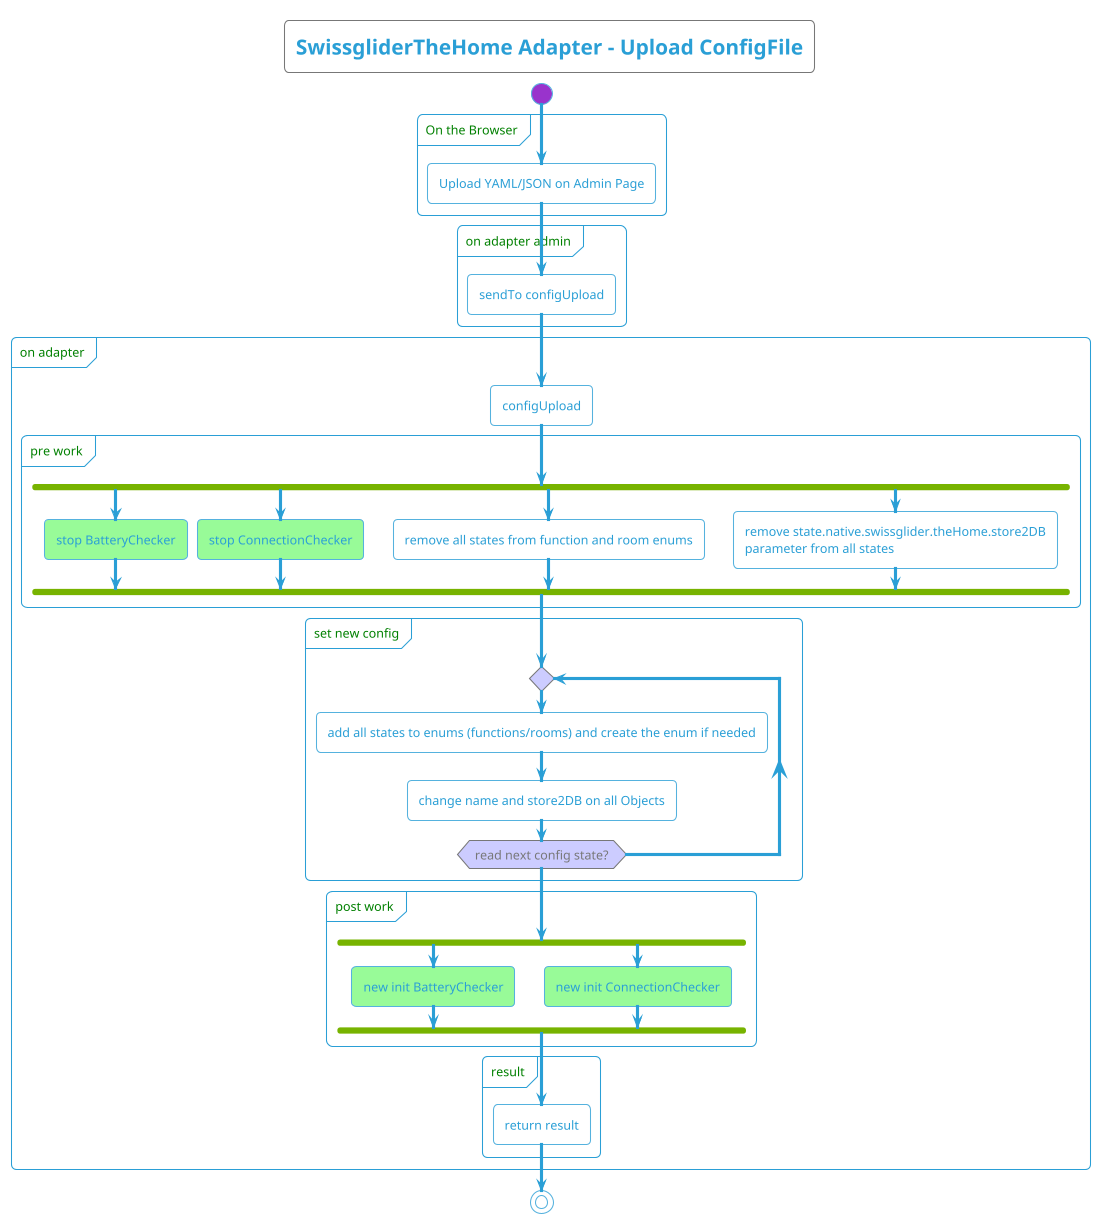 @startuml
!theme cyborg-outline

<style>
    diamond {
        BackgroundColor #ccf
    }
    partition {
        FontColor green
        RoundCorner 10
    }
  arrow {
    FontColor black
    FontName arial
  }
</style>

title
    SwissgliderTheHome Adapter - Upload ConfigFile
end title

start
partition "On the Browser" {
    :Upload YAML/JSON on Admin Page;
}
partition "on adapter admin" {
:sendTo configUpload;
}
partition "on adapter" {
    :configUpload;
    partition "pre work" {
        fork
            #palegreen:stop BatteryChecker;
            fork again
            #palegreen:stop ConnectionChecker;
            fork again
            :remove all states from function and room enums;
            fork again
            :remove state.native.swissglider.theHome.store2DB
            parameter from all states;
        end fork
    }
    partition "set new config" {
        repeat
            :add all states to enums (functions/rooms) and create the enum if needed;
            :change name and store2DB on all Objects;
        repeat while (read next config state?)
    }
    partition "post work" {
        fork
            #palegreen:new init BatteryChecker;
            fork again
            #palegreen:new init ConnectionChecker;
        end fork
    }
    partition "result" {
        :return result;
    }
}
stop

@enduml